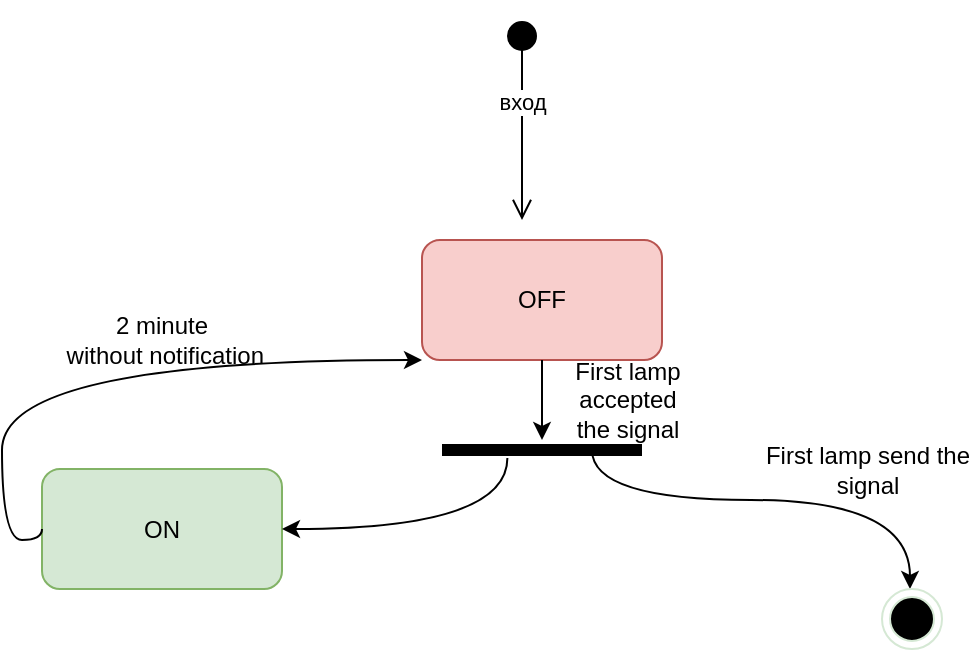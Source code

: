 <mxfile version="13.8.0" type="github" pages="2">
  <diagram id="C5RBs43oDa-KdzZeNtuy" name="Page-1">
    <mxGraphModel dx="742" dy="477" grid="1" gridSize="10" guides="1" tooltips="1" connect="1" arrows="1" fold="1" page="1" pageScale="1" pageWidth="827" pageHeight="1169" math="0" shadow="0">
      <root>
        <mxCell id="WIyWlLk6GJQsqaUBKTNV-0" />
        <mxCell id="WIyWlLk6GJQsqaUBKTNV-1" parent="WIyWlLk6GJQsqaUBKTNV-0" />
        <mxCell id="31C0_dviIw9XybhIcKqn-0" value="" style="rounded=1;whiteSpace=wrap;html=1;fillColor=#f8cecc;strokeColor=#b85450;" parent="WIyWlLk6GJQsqaUBKTNV-1" vertex="1">
          <mxGeometry x="230" y="170" width="120" height="60" as="geometry" />
        </mxCell>
        <mxCell id="31C0_dviIw9XybhIcKqn-1" value="OFF" style="text;html=1;strokeColor=none;fillColor=none;align=center;verticalAlign=middle;whiteSpace=wrap;rounded=0;" parent="WIyWlLk6GJQsqaUBKTNV-1" vertex="1">
          <mxGeometry x="270" y="190" width="40" height="20" as="geometry" />
        </mxCell>
        <mxCell id="31C0_dviIw9XybhIcKqn-2" value="" style="rounded=1;whiteSpace=wrap;html=1;fillColor=#d5e8d4;strokeColor=#82b366;" parent="WIyWlLk6GJQsqaUBKTNV-1" vertex="1">
          <mxGeometry x="40" y="284.5" width="120" height="60" as="geometry" />
        </mxCell>
        <mxCell id="31C0_dviIw9XybhIcKqn-3" value="ON" style="text;html=1;strokeColor=none;fillColor=none;align=center;verticalAlign=middle;whiteSpace=wrap;rounded=0;" parent="WIyWlLk6GJQsqaUBKTNV-1" vertex="1">
          <mxGeometry x="80" y="304.5" width="40" height="20" as="geometry" />
        </mxCell>
        <mxCell id="31C0_dviIw9XybhIcKqn-5" value="First lamp accepted the signal" style="text;html=1;strokeColor=none;fillColor=none;align=center;verticalAlign=middle;whiteSpace=wrap;rounded=0;" parent="WIyWlLk6GJQsqaUBKTNV-1" vertex="1">
          <mxGeometry x="300" y="229" width="66" height="41" as="geometry" />
        </mxCell>
        <mxCell id="N22O1NM5djoZ6wNGShHS-2" value="2 minute&lt;br&gt;&amp;nbsp;without&amp;nbsp;notification" style="text;html=1;strokeColor=none;fillColor=none;align=center;verticalAlign=middle;whiteSpace=wrap;rounded=0;" vertex="1" parent="WIyWlLk6GJQsqaUBKTNV-1">
          <mxGeometry x="80" y="210" width="40" height="20" as="geometry" />
        </mxCell>
        <mxCell id="N22O1NM5djoZ6wNGShHS-3" value="" style="endArrow=classic;html=1;exitX=0;exitY=0.5;exitDx=0;exitDy=0;entryX=0;entryY=1;entryDx=0;entryDy=0;edgeStyle=orthogonalEdgeStyle;curved=1;" edge="1" parent="WIyWlLk6GJQsqaUBKTNV-1" source="31C0_dviIw9XybhIcKqn-2" target="31C0_dviIw9XybhIcKqn-0">
          <mxGeometry width="50" height="50" relative="1" as="geometry">
            <mxPoint x="360" y="260" as="sourcePoint" />
            <mxPoint x="410" y="210" as="targetPoint" />
            <Array as="points">
              <mxPoint x="40" y="320" />
              <mxPoint x="20" y="320" />
              <mxPoint x="20" y="230" />
            </Array>
          </mxGeometry>
        </mxCell>
        <mxCell id="N22O1NM5djoZ6wNGShHS-8" value="" style="endArrow=classic;html=1;entryX=0.5;entryY=0;entryDx=0;entryDy=0;edgeStyle=orthogonalEdgeStyle;curved=1;exitX=0.75;exitY=0.5;exitDx=0;exitDy=0;exitPerimeter=0;" edge="1" parent="WIyWlLk6GJQsqaUBKTNV-1" source="N22O1NM5djoZ6wNGShHS-42">
          <mxGeometry width="50" height="50" relative="1" as="geometry">
            <mxPoint x="370" y="280" as="sourcePoint" />
            <mxPoint x="474" y="344.5" as="targetPoint" />
            <Array as="points">
              <mxPoint x="315" y="300" />
              <mxPoint x="474" y="300" />
            </Array>
          </mxGeometry>
        </mxCell>
        <mxCell id="N22O1NM5djoZ6wNGShHS-28" value="вход" style="html=1;verticalAlign=bottom;startArrow=circle;startFill=1;endArrow=open;startSize=6;endSize=8;" edge="1" parent="WIyWlLk6GJQsqaUBKTNV-1">
          <mxGeometry width="80" relative="1" as="geometry">
            <mxPoint x="280" y="60" as="sourcePoint" />
            <mxPoint x="280" y="160" as="targetPoint" />
          </mxGeometry>
        </mxCell>
        <mxCell id="N22O1NM5djoZ6wNGShHS-32" value="First lamp send the signal" style="text;html=1;strokeColor=none;fillColor=none;align=center;verticalAlign=middle;whiteSpace=wrap;rounded=0;" vertex="1" parent="WIyWlLk6GJQsqaUBKTNV-1">
          <mxGeometry x="400" y="264.5" width="106" height="40" as="geometry" />
        </mxCell>
        <mxCell id="N22O1NM5djoZ6wNGShHS-42" value="" style="shape=line;html=1;strokeWidth=6;" vertex="1" parent="WIyWlLk6GJQsqaUBKTNV-1">
          <mxGeometry x="240" y="270" width="100" height="10" as="geometry" />
        </mxCell>
        <mxCell id="Qg1H0YtPmP2lJ7F_pxp_-2" value="" style="endArrow=classic;html=1;exitX=0.5;exitY=1;exitDx=0;exitDy=0;" edge="1" parent="WIyWlLk6GJQsqaUBKTNV-1" source="31C0_dviIw9XybhIcKqn-0" target="N22O1NM5djoZ6wNGShHS-42">
          <mxGeometry width="50" height="50" relative="1" as="geometry">
            <mxPoint x="280" y="400" as="sourcePoint" />
            <mxPoint x="330" y="350" as="targetPoint" />
          </mxGeometry>
        </mxCell>
        <mxCell id="Qg1H0YtPmP2lJ7F_pxp_-3" value="" style="endArrow=classic;html=1;exitX=0.327;exitY=0.9;exitDx=0;exitDy=0;exitPerimeter=0;entryX=1;entryY=0.5;entryDx=0;entryDy=0;edgeStyle=orthogonalEdgeStyle;curved=1;" edge="1" parent="WIyWlLk6GJQsqaUBKTNV-1" source="N22O1NM5djoZ6wNGShHS-42" target="31C0_dviIw9XybhIcKqn-2">
          <mxGeometry width="50" height="50" relative="1" as="geometry">
            <mxPoint x="280" y="400" as="sourcePoint" />
            <mxPoint x="330" y="350" as="targetPoint" />
          </mxGeometry>
        </mxCell>
        <mxCell id="Mt1AsdEB4PwtF7tIOMVr-1" value="" style="ellipse;html=1;shape=endState;fillColor=#000000;strokeColor=#D5E8D4;" vertex="1" parent="WIyWlLk6GJQsqaUBKTNV-1">
          <mxGeometry x="460" y="344.5" width="30" height="30" as="geometry" />
        </mxCell>
      </root>
    </mxGraphModel>
  </diagram>
  <diagram id="gg5mFuH4ZvcJ-VT_LM-5" name="Page-2">
    <mxGraphModel dx="742" dy="477" grid="1" gridSize="10" guides="1" tooltips="1" connect="1" arrows="1" fold="1" page="1" pageScale="1" pageWidth="827" pageHeight="1169" math="0" shadow="0">
      <root>
        <mxCell id="y3hNn8C82xUI6MdfAONI-0" />
        <mxCell id="y3hNn8C82xUI6MdfAONI-1" parent="y3hNn8C82xUI6MdfAONI-0" />
        <mxCell id="y3hNn8C82xUI6MdfAONI-5" value="" style="rounded=1;whiteSpace=wrap;html=1;" vertex="1" parent="y3hNn8C82xUI6MdfAONI-1">
          <mxGeometry x="414" y="340" width="120" height="60" as="geometry" />
        </mxCell>
        <mxCell id="y3hNn8C82xUI6MdfAONI-6" value="Lamp accepted the signal" style="text;html=1;strokeColor=none;fillColor=none;align=center;verticalAlign=middle;whiteSpace=wrap;rounded=0;" vertex="1" parent="y3hNn8C82xUI6MdfAONI-1">
          <mxGeometry x="431" y="344.5" width="86" height="51" as="geometry" />
        </mxCell>
        <mxCell id="y3hNn8C82xUI6MdfAONI-8" value="" style="rounded=1;whiteSpace=wrap;html=1;fillColor=#d5e8d4;strokeColor=#82b366;" vertex="1" parent="y3hNn8C82xUI6MdfAONI-1">
          <mxGeometry x="170" y="450" width="120" height="60" as="geometry" />
        </mxCell>
        <mxCell id="y3hNn8C82xUI6MdfAONI-9" value="ON" style="text;html=1;strokeColor=none;fillColor=none;align=center;verticalAlign=middle;whiteSpace=wrap;rounded=0;" vertex="1" parent="y3hNn8C82xUI6MdfAONI-1">
          <mxGeometry x="210" y="470" width="40" height="20" as="geometry" />
        </mxCell>
        <mxCell id="y3hNn8C82xUI6MdfAONI-10" value="" style="endArrow=classic;html=1;exitX=0.25;exitY=0.5;exitDx=0;exitDy=0;exitPerimeter=0;edgeStyle=orthogonalEdgeStyle;curved=1;" edge="1" parent="y3hNn8C82xUI6MdfAONI-1" source="q4TKUZtONn3BMO6hauoD-0">
          <mxGeometry width="50" height="50" relative="1" as="geometry">
            <mxPoint x="360" y="480" as="sourcePoint" />
            <mxPoint x="290" y="480" as="targetPoint" />
            <Array as="points">
              <mxPoint x="453" y="480" />
              <mxPoint x="290" y="480" />
            </Array>
          </mxGeometry>
        </mxCell>
        <mxCell id="y3hNn8C82xUI6MdfAONI-11" value="2 minute&lt;br&gt;&amp;nbsp;without&amp;nbsp;notification" style="text;html=1;strokeColor=none;fillColor=none;align=center;verticalAlign=middle;whiteSpace=wrap;rounded=0;" vertex="1" parent="y3hNn8C82xUI6MdfAONI-1">
          <mxGeometry x="40" y="520" width="40" height="20" as="geometry" />
        </mxCell>
        <mxCell id="y3hNn8C82xUI6MdfAONI-12" value="" style="rounded=1;whiteSpace=wrap;html=1;fillColor=#f8cecc;strokeColor=#b85450;" vertex="1" parent="y3hNn8C82xUI6MdfAONI-1">
          <mxGeometry x="180" y="580" width="120" height="60" as="geometry" />
        </mxCell>
        <mxCell id="y3hNn8C82xUI6MdfAONI-13" value="OFF" style="text;html=1;strokeColor=none;fillColor=none;align=center;verticalAlign=middle;whiteSpace=wrap;rounded=0;" vertex="1" parent="y3hNn8C82xUI6MdfAONI-1">
          <mxGeometry x="220" y="600" width="40" height="20" as="geometry" />
        </mxCell>
        <mxCell id="y3hNn8C82xUI6MdfAONI-16" value="" style="rounded=1;whiteSpace=wrap;html=1;" vertex="1" parent="y3hNn8C82xUI6MdfAONI-1">
          <mxGeometry x="408" y="555" width="120" height="60" as="geometry" />
        </mxCell>
        <mxCell id="y3hNn8C82xUI6MdfAONI-17" value="Lamp accepted the signal" style="text;html=1;strokeColor=none;fillColor=none;align=center;verticalAlign=middle;whiteSpace=wrap;rounded=0;" vertex="1" parent="y3hNn8C82xUI6MdfAONI-1">
          <mxGeometry x="428" y="564" width="86" height="51" as="geometry" />
        </mxCell>
        <mxCell id="y3hNn8C82xUI6MdfAONI-19" value="Lamp send the signal to the next" style="text;html=1;strokeColor=none;fillColor=none;align=center;verticalAlign=middle;whiteSpace=wrap;rounded=0;" vertex="1" parent="y3hNn8C82xUI6MdfAONI-1">
          <mxGeometry x="610" y="450" width="106" height="40" as="geometry" />
        </mxCell>
        <mxCell id="y3hNn8C82xUI6MdfAONI-20" value="" style="endArrow=classic;html=1;exitX=0.006;exitY=0.389;exitDx=0;exitDy=0;exitPerimeter=0;entryX=1;entryY=0.75;entryDx=0;entryDy=0;" edge="1" parent="y3hNn8C82xUI6MdfAONI-1" source="y3hNn8C82xUI6MdfAONI-16" target="y3hNn8C82xUI6MdfAONI-8">
          <mxGeometry width="50" height="50" relative="1" as="geometry">
            <mxPoint x="280" y="400" as="sourcePoint" />
            <mxPoint x="330" y="350" as="targetPoint" />
          </mxGeometry>
        </mxCell>
        <mxCell id="y3hNn8C82xUI6MdfAONI-21" value="" style="endArrow=classic;html=1;edgeStyle=orthogonalEdgeStyle;curved=1;exitX=1;exitY=0.5;exitDx=0;exitDy=0;entryX=1;entryY=0.5;entryDx=0;entryDy=0;" edge="1" parent="y3hNn8C82xUI6MdfAONI-1" source="y3hNn8C82xUI6MdfAONI-16" target="y3hNn8C82xUI6MdfAONI-5">
          <mxGeometry width="50" height="50" relative="1" as="geometry">
            <mxPoint x="280" y="400" as="sourcePoint" />
            <mxPoint x="330" y="350" as="targetPoint" />
            <Array as="points">
              <mxPoint x="600" y="585" />
              <mxPoint x="600" y="370" />
            </Array>
          </mxGeometry>
        </mxCell>
        <mxCell id="q4TKUZtONn3BMO6hauoD-0" value="" style="shape=line;html=1;strokeWidth=6;" vertex="1" parent="y3hNn8C82xUI6MdfAONI-1">
          <mxGeometry x="428" y="440" width="100" height="10" as="geometry" />
        </mxCell>
        <mxCell id="q4TKUZtONn3BMO6hauoD-1" value="" style="endArrow=classic;html=1;exitX=0.5;exitY=1;exitDx=0;exitDy=0;" edge="1" parent="y3hNn8C82xUI6MdfAONI-1" source="y3hNn8C82xUI6MdfAONI-5" target="q4TKUZtONn3BMO6hauoD-0">
          <mxGeometry width="50" height="50" relative="1" as="geometry">
            <mxPoint x="360" y="480" as="sourcePoint" />
            <mxPoint x="410" y="430" as="targetPoint" />
          </mxGeometry>
        </mxCell>
        <mxCell id="q4TKUZtONn3BMO6hauoD-4" value="" style="endArrow=classic;html=1;exitX=0;exitY=0.5;exitDx=0;exitDy=0;edgeStyle=orthogonalEdgeStyle;curved=1;entryX=0;entryY=0.5;entryDx=0;entryDy=0;" edge="1" parent="y3hNn8C82xUI6MdfAONI-1" source="y3hNn8C82xUI6MdfAONI-8" target="y3hNn8C82xUI6MdfAONI-12">
          <mxGeometry width="50" height="50" relative="1" as="geometry">
            <mxPoint x="360" y="480" as="sourcePoint" />
            <mxPoint x="120" y="620" as="targetPoint" />
            <Array as="points">
              <mxPoint x="130" y="480" />
              <mxPoint x="130" y="610" />
            </Array>
          </mxGeometry>
        </mxCell>
        <mxCell id="q4TKUZtONn3BMO6hauoD-5" value="" style="endArrow=classic;html=1;exitX=0.6;exitY=0.833;exitDx=0;exitDy=0;exitPerimeter=0;entryX=0.5;entryY=0;entryDx=0;entryDy=0;" edge="1" parent="y3hNn8C82xUI6MdfAONI-1" source="q4TKUZtONn3BMO6hauoD-0" target="y3hNn8C82xUI6MdfAONI-16">
          <mxGeometry width="50" height="50" relative="1" as="geometry">
            <mxPoint x="360" y="480" as="sourcePoint" />
            <mxPoint x="410" y="430" as="targetPoint" />
            <Array as="points">
              <mxPoint x="478" y="510" />
            </Array>
          </mxGeometry>
        </mxCell>
        <mxCell id="bEl-ZG_ak9-WbZNsPIhs-0" value="вход" style="html=1;verticalAlign=bottom;startArrow=circle;startFill=1;endArrow=open;startSize=6;endSize=8;" edge="1" parent="y3hNn8C82xUI6MdfAONI-1">
          <mxGeometry width="80" relative="1" as="geometry">
            <mxPoint x="473.5" y="230" as="sourcePoint" />
            <mxPoint x="473.5" y="330" as="targetPoint" />
          </mxGeometry>
        </mxCell>
        <mxCell id="RgBd5mkdQJjb-jcfMcf9-1" value="" style="ellipse;html=1;shape=endState;fillColor=#000000;strokeColor=#D5E8D4;" vertex="1" parent="y3hNn8C82xUI6MdfAONI-1">
          <mxGeometry x="260" y="690" width="30" height="30" as="geometry" />
        </mxCell>
        <mxCell id="RgBd5mkdQJjb-jcfMcf9-2" value="" style="endArrow=classic;html=1;exitX=0.561;exitY=1.039;exitDx=0;exitDy=0;exitPerimeter=0;entryX=0.5;entryY=0;entryDx=0;entryDy=0;" edge="1" parent="y3hNn8C82xUI6MdfAONI-1" source="y3hNn8C82xUI6MdfAONI-12" target="RgBd5mkdQJjb-jcfMcf9-1">
          <mxGeometry width="50" height="50" relative="1" as="geometry">
            <mxPoint x="360" y="620" as="sourcePoint" />
            <mxPoint x="410" y="570" as="targetPoint" />
          </mxGeometry>
        </mxCell>
      </root>
    </mxGraphModel>
  </diagram>
</mxfile>
